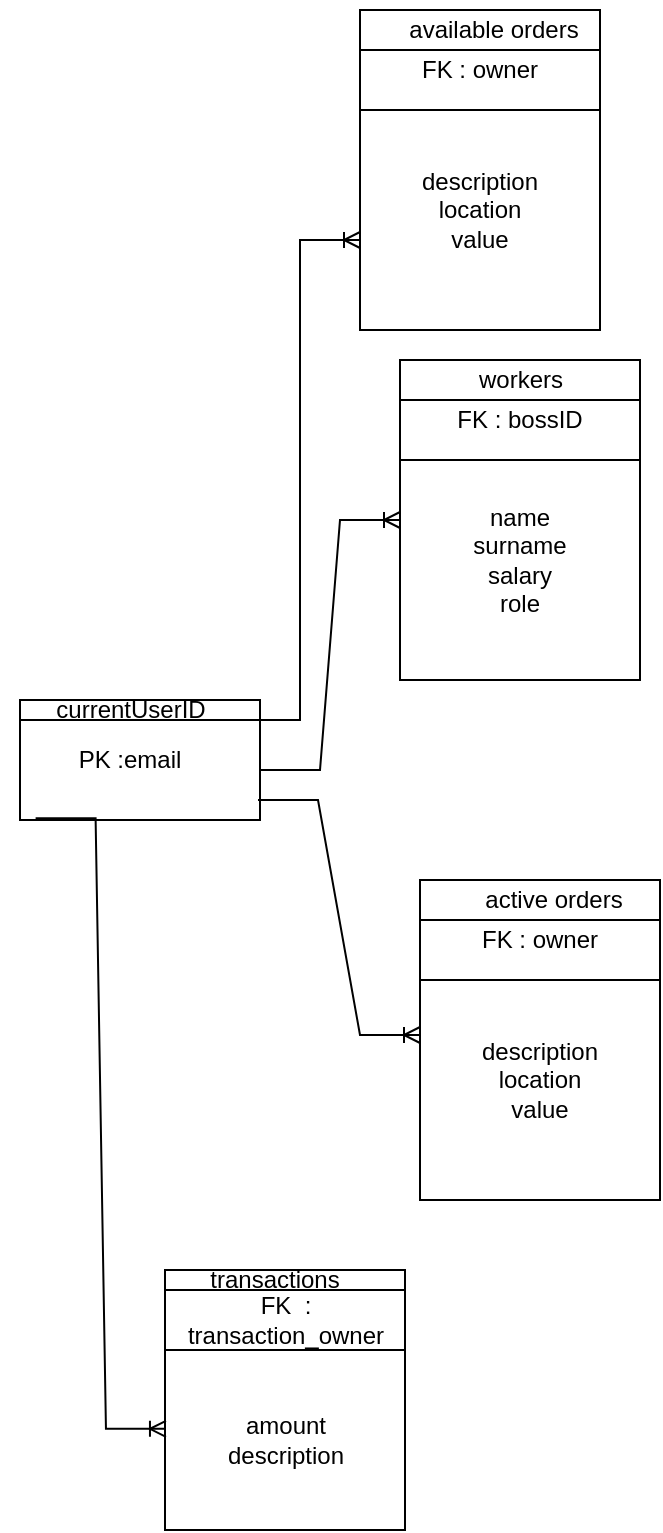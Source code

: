 <mxfile version="20.8.10" type="github">
  <diagram name="Strona-1" id="GzYK3G98QcB7_8TlXG0R">
    <mxGraphModel dx="1764" dy="1960" grid="1" gridSize="10" guides="1" tooltips="1" connect="1" arrows="1" fold="1" page="1" pageScale="1" pageWidth="827" pageHeight="1169" math="0" shadow="0">
      <root>
        <mxCell id="0" />
        <mxCell id="1" parent="0" />
        <mxCell id="_P71bPCZJ-UmDSObnK18-1" value="" style="rounded=0;whiteSpace=wrap;html=1;" vertex="1" parent="1">
          <mxGeometry x="290" y="170" width="120" height="30" as="geometry" />
        </mxCell>
        <mxCell id="_P71bPCZJ-UmDSObnK18-2" value="" style="rounded=0;whiteSpace=wrap;html=1;" vertex="1" parent="1">
          <mxGeometry x="290" y="180" width="120" height="50" as="geometry" />
        </mxCell>
        <mxCell id="_P71bPCZJ-UmDSObnK18-4" value="currentUserID" style="text;html=1;strokeColor=none;fillColor=none;align=center;verticalAlign=middle;whiteSpace=wrap;rounded=0;" vertex="1" parent="1">
          <mxGeometry x="307.5" y="160" width="75" height="30" as="geometry" />
        </mxCell>
        <mxCell id="_P71bPCZJ-UmDSObnK18-5" value="" style="rounded=0;whiteSpace=wrap;html=1;" vertex="1" parent="1">
          <mxGeometry x="290" y="200" width="120" as="geometry" />
        </mxCell>
        <mxCell id="_P71bPCZJ-UmDSObnK18-6" value="PK :email" style="text;html=1;strokeColor=none;fillColor=none;align=center;verticalAlign=middle;whiteSpace=wrap;rounded=0;" vertex="1" parent="1">
          <mxGeometry x="280" y="190" width="130" height="20" as="geometry" />
        </mxCell>
        <mxCell id="_P71bPCZJ-UmDSObnK18-8" value="" style="rounded=0;whiteSpace=wrap;html=1;" vertex="1" parent="1">
          <mxGeometry x="362.5" y="455" width="120" height="30" as="geometry" />
        </mxCell>
        <mxCell id="_P71bPCZJ-UmDSObnK18-9" value="" style="rounded=0;whiteSpace=wrap;html=1;" vertex="1" parent="1">
          <mxGeometry x="362.5" y="465" width="120" height="120" as="geometry" />
        </mxCell>
        <mxCell id="_P71bPCZJ-UmDSObnK18-10" value="transactions" style="text;html=1;strokeColor=none;fillColor=none;align=center;verticalAlign=middle;whiteSpace=wrap;rounded=0;" vertex="1" parent="1">
          <mxGeometry x="380" y="445" width="75" height="30" as="geometry" />
        </mxCell>
        <mxCell id="_P71bPCZJ-UmDSObnK18-11" value="" style="rounded=0;whiteSpace=wrap;html=1;" vertex="1" parent="1">
          <mxGeometry x="362.5" y="485" width="120" as="geometry" />
        </mxCell>
        <mxCell id="_P71bPCZJ-UmDSObnK18-12" value="FK&amp;nbsp; : transaction_owner" style="text;html=1;strokeColor=none;fillColor=none;align=center;verticalAlign=middle;whiteSpace=wrap;rounded=0;" vertex="1" parent="1">
          <mxGeometry x="362.5" y="465" width="120" height="30" as="geometry" />
        </mxCell>
        <mxCell id="_P71bPCZJ-UmDSObnK18-14" value="" style="rounded=0;whiteSpace=wrap;html=1;" vertex="1" parent="1">
          <mxGeometry x="362.5" y="495" width="120" height="90" as="geometry" />
        </mxCell>
        <mxCell id="_P71bPCZJ-UmDSObnK18-15" value="amount&lt;br&gt;description" style="text;html=1;strokeColor=none;fillColor=none;align=center;verticalAlign=middle;whiteSpace=wrap;rounded=0;" vertex="1" parent="1">
          <mxGeometry x="362.5" y="495" width="120" height="90" as="geometry" />
        </mxCell>
        <mxCell id="_P71bPCZJ-UmDSObnK18-27" value="" style="rounded=0;whiteSpace=wrap;html=1;" vertex="1" parent="1">
          <mxGeometry x="480" width="120" height="30" as="geometry" />
        </mxCell>
        <mxCell id="_P71bPCZJ-UmDSObnK18-28" value="" style="rounded=0;whiteSpace=wrap;html=1;" vertex="1" parent="1">
          <mxGeometry x="480" y="40" width="120" height="120" as="geometry" />
        </mxCell>
        <mxCell id="_P71bPCZJ-UmDSObnK18-29" value="workers" style="text;html=1;strokeColor=none;fillColor=none;align=center;verticalAlign=middle;whiteSpace=wrap;rounded=0;" vertex="1" parent="1">
          <mxGeometry x="502.5" y="-5" width="75" height="30" as="geometry" />
        </mxCell>
        <mxCell id="_P71bPCZJ-UmDSObnK18-30" value="" style="rounded=0;whiteSpace=wrap;html=1;" vertex="1" parent="1">
          <mxGeometry x="480" y="10" width="120" as="geometry" />
        </mxCell>
        <mxCell id="_P71bPCZJ-UmDSObnK18-32" value="" style="rounded=0;whiteSpace=wrap;html=1;" vertex="1" parent="1">
          <mxGeometry x="480" y="20" width="120" height="30" as="geometry" />
        </mxCell>
        <mxCell id="_P71bPCZJ-UmDSObnK18-33" value="name&lt;br&gt;surname&lt;br&gt;salary&lt;br&gt;role" style="text;html=1;strokeColor=none;fillColor=none;align=center;verticalAlign=middle;whiteSpace=wrap;rounded=0;" vertex="1" parent="1">
          <mxGeometry x="480" y="55" width="120" height="90" as="geometry" />
        </mxCell>
        <mxCell id="_P71bPCZJ-UmDSObnK18-34" value="FK : bossID" style="text;html=1;strokeColor=none;fillColor=none;align=center;verticalAlign=middle;whiteSpace=wrap;rounded=0;" vertex="1" parent="1">
          <mxGeometry x="480" y="20" width="120" height="20" as="geometry" />
        </mxCell>
        <mxCell id="_P71bPCZJ-UmDSObnK18-36" value="" style="rounded=0;whiteSpace=wrap;html=1;" vertex="1" parent="1">
          <mxGeometry x="460" y="-175" width="120" height="30" as="geometry" />
        </mxCell>
        <mxCell id="_P71bPCZJ-UmDSObnK18-37" value="" style="rounded=0;whiteSpace=wrap;html=1;" vertex="1" parent="1">
          <mxGeometry x="460" y="-135" width="120" height="120" as="geometry" />
        </mxCell>
        <mxCell id="_P71bPCZJ-UmDSObnK18-38" value="available orders" style="text;html=1;strokeColor=none;fillColor=none;align=center;verticalAlign=middle;whiteSpace=wrap;rounded=0;" vertex="1" parent="1">
          <mxGeometry x="482.5" y="-180" width="87.5" height="30" as="geometry" />
        </mxCell>
        <mxCell id="_P71bPCZJ-UmDSObnK18-39" value="" style="rounded=0;whiteSpace=wrap;html=1;" vertex="1" parent="1">
          <mxGeometry x="460" y="-165" width="120" as="geometry" />
        </mxCell>
        <mxCell id="_P71bPCZJ-UmDSObnK18-40" value="" style="rounded=0;whiteSpace=wrap;html=1;" vertex="1" parent="1">
          <mxGeometry x="460" y="-155" width="120" height="30" as="geometry" />
        </mxCell>
        <mxCell id="_P71bPCZJ-UmDSObnK18-41" value="description&lt;br&gt;location&lt;br&gt;value" style="text;html=1;strokeColor=none;fillColor=none;align=center;verticalAlign=middle;whiteSpace=wrap;rounded=0;" vertex="1" parent="1">
          <mxGeometry x="460" y="-120" width="120" height="90" as="geometry" />
        </mxCell>
        <mxCell id="_P71bPCZJ-UmDSObnK18-42" value="FK : owner" style="text;html=1;strokeColor=none;fillColor=none;align=center;verticalAlign=middle;whiteSpace=wrap;rounded=0;" vertex="1" parent="1">
          <mxGeometry x="460" y="-155" width="120" height="20" as="geometry" />
        </mxCell>
        <mxCell id="_P71bPCZJ-UmDSObnK18-43" value="" style="rounded=0;whiteSpace=wrap;html=1;" vertex="1" parent="1">
          <mxGeometry x="490" y="260" width="120" height="30" as="geometry" />
        </mxCell>
        <mxCell id="_P71bPCZJ-UmDSObnK18-44" value="" style="rounded=0;whiteSpace=wrap;html=1;" vertex="1" parent="1">
          <mxGeometry x="490" y="300" width="120" height="120" as="geometry" />
        </mxCell>
        <mxCell id="_P71bPCZJ-UmDSObnK18-45" value="active orders" style="text;html=1;strokeColor=none;fillColor=none;align=center;verticalAlign=middle;whiteSpace=wrap;rounded=0;" vertex="1" parent="1">
          <mxGeometry x="512.5" y="255" width="87.5" height="30" as="geometry" />
        </mxCell>
        <mxCell id="_P71bPCZJ-UmDSObnK18-46" value="" style="rounded=0;whiteSpace=wrap;html=1;" vertex="1" parent="1">
          <mxGeometry x="490" y="270" width="120" as="geometry" />
        </mxCell>
        <mxCell id="_P71bPCZJ-UmDSObnK18-47" value="" style="rounded=0;whiteSpace=wrap;html=1;" vertex="1" parent="1">
          <mxGeometry x="490" y="280" width="120" height="30" as="geometry" />
        </mxCell>
        <mxCell id="_P71bPCZJ-UmDSObnK18-48" value="description&lt;br&gt;location&lt;br&gt;value" style="text;html=1;strokeColor=none;fillColor=none;align=center;verticalAlign=middle;whiteSpace=wrap;rounded=0;" vertex="1" parent="1">
          <mxGeometry x="490" y="315" width="120" height="90" as="geometry" />
        </mxCell>
        <mxCell id="_P71bPCZJ-UmDSObnK18-49" value="FK : owner" style="text;html=1;strokeColor=none;fillColor=none;align=center;verticalAlign=middle;whiteSpace=wrap;rounded=0;" vertex="1" parent="1">
          <mxGeometry x="490" y="280" width="120" height="20" as="geometry" />
        </mxCell>
        <mxCell id="_P71bPCZJ-UmDSObnK18-53" value="" style="edgeStyle=entityRelationEdgeStyle;fontSize=12;html=1;endArrow=ERoneToMany;rounded=0;exitX=1;exitY=0.5;exitDx=0;exitDy=0;" edge="1" parent="1" source="_P71bPCZJ-UmDSObnK18-2">
          <mxGeometry width="100" height="100" relative="1" as="geometry">
            <mxPoint x="400" y="180" as="sourcePoint" />
            <mxPoint x="480" y="80" as="targetPoint" />
          </mxGeometry>
        </mxCell>
        <mxCell id="_P71bPCZJ-UmDSObnK18-54" value="" style="edgeStyle=entityRelationEdgeStyle;fontSize=12;html=1;endArrow=ERoneToMany;rounded=0;exitX=1;exitY=0.5;exitDx=0;exitDy=0;entryX=0;entryY=0.25;entryDx=0;entryDy=0;" edge="1" parent="1" target="_P71bPCZJ-UmDSObnK18-48">
          <mxGeometry width="100" height="100" relative="1" as="geometry">
            <mxPoint x="409" y="220.0" as="sourcePoint" />
            <mxPoint x="490" y="295" as="targetPoint" />
          </mxGeometry>
        </mxCell>
        <mxCell id="_P71bPCZJ-UmDSObnK18-57" value="" style="edgeStyle=entityRelationEdgeStyle;fontSize=12;html=1;endArrow=ERoneToMany;rounded=0;" edge="1" parent="1">
          <mxGeometry width="100" height="100" relative="1" as="geometry">
            <mxPoint x="400" y="180" as="sourcePoint" />
            <mxPoint x="460" y="-60" as="targetPoint" />
          </mxGeometry>
        </mxCell>
        <mxCell id="_P71bPCZJ-UmDSObnK18-59" value="" style="edgeStyle=entityRelationEdgeStyle;fontSize=12;html=1;endArrow=ERoneToMany;rounded=0;entryX=0.004;entryY=0.438;entryDx=0;entryDy=0;exitX=0.065;exitY=0.982;exitDx=0;exitDy=0;exitPerimeter=0;entryPerimeter=0;" edge="1" parent="1" source="_P71bPCZJ-UmDSObnK18-2" target="_P71bPCZJ-UmDSObnK18-15">
          <mxGeometry width="100" height="100" relative="1" as="geometry">
            <mxPoint x="340" y="260" as="sourcePoint" />
            <mxPoint x="382.5" y="417.5" as="targetPoint" />
          </mxGeometry>
        </mxCell>
      </root>
    </mxGraphModel>
  </diagram>
</mxfile>
